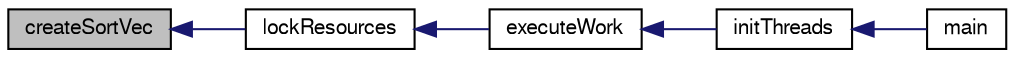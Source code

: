 digraph G
{
  edge [fontname="FreeSans",fontsize="10",labelfontname="FreeSans",labelfontsize="10"];
  node [fontname="FreeSans",fontsize="10",shape=record];
  rankdir=LR;
  Node1 [label="createSortVec",height=0.2,width=0.4,color="black", fillcolor="grey75", style="filled" fontcolor="black"];
  Node1 -> Node2 [dir=back,color="midnightblue",fontsize="10",style="solid",fontname="FreeSans"];
  Node2 [label="lockResources",height=0.2,width=0.4,color="black", fillcolor="white", style="filled",URL="$workers_8cpp.html#a692e70cf3aa802e87212bd425ebedaec"];
  Node2 -> Node3 [dir=back,color="midnightblue",fontsize="10",style="solid",fontname="FreeSans"];
  Node3 [label="executeWork",height=0.2,width=0.4,color="black", fillcolor="white", style="filled",URL="$workers_8cpp.html#a9272184ade8e8f09ae3d7634f00e360a"];
  Node3 -> Node4 [dir=back,color="midnightblue",fontsize="10",style="solid",fontname="FreeSans"];
  Node4 [label="initThreads",height=0.2,width=0.4,color="black", fillcolor="white", style="filled",URL="$workers_8cpp.html#a91874cf49bdb9f4fa048099c3f4c4274"];
  Node4 -> Node5 [dir=back,color="midnightblue",fontsize="10",style="solid",fontname="FreeSans"];
  Node5 [label="main",height=0.2,width=0.4,color="black", fillcolor="white", style="filled",URL="$workers_8cpp.html#a0ddf1224851353fc92bfbff6f499fa97"];
}
